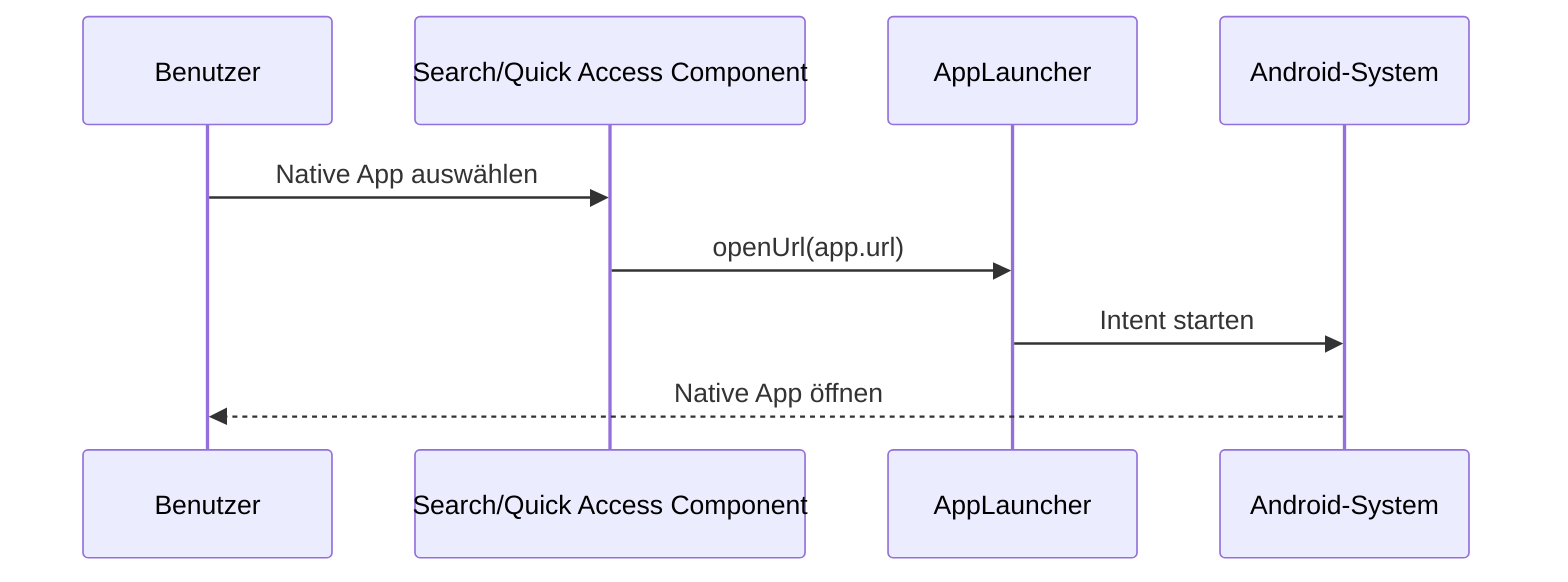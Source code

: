 sequenceDiagram
  participant Benutzer
  participant Komponente as Search/Quick Access Component
  participant AppLauncher
  participant Android as Android-System

  Benutzer->>Komponente: Native App auswählen
  Komponente->>AppLauncher: openUrl(app.url)
  AppLauncher->>Android: Intent starten
  Android-->>Benutzer: Native App öffnen